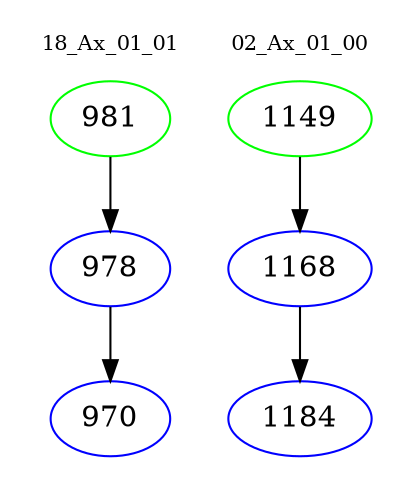 digraph{
subgraph cluster_0 {
color = white
label = "18_Ax_01_01";
fontsize=10;
T0_981 [label="981", color="green"]
T0_981 -> T0_978 [color="black"]
T0_978 [label="978", color="blue"]
T0_978 -> T0_970 [color="black"]
T0_970 [label="970", color="blue"]
}
subgraph cluster_1 {
color = white
label = "02_Ax_01_00";
fontsize=10;
T1_1149 [label="1149", color="green"]
T1_1149 -> T1_1168 [color="black"]
T1_1168 [label="1168", color="blue"]
T1_1168 -> T1_1184 [color="black"]
T1_1184 [label="1184", color="blue"]
}
}
